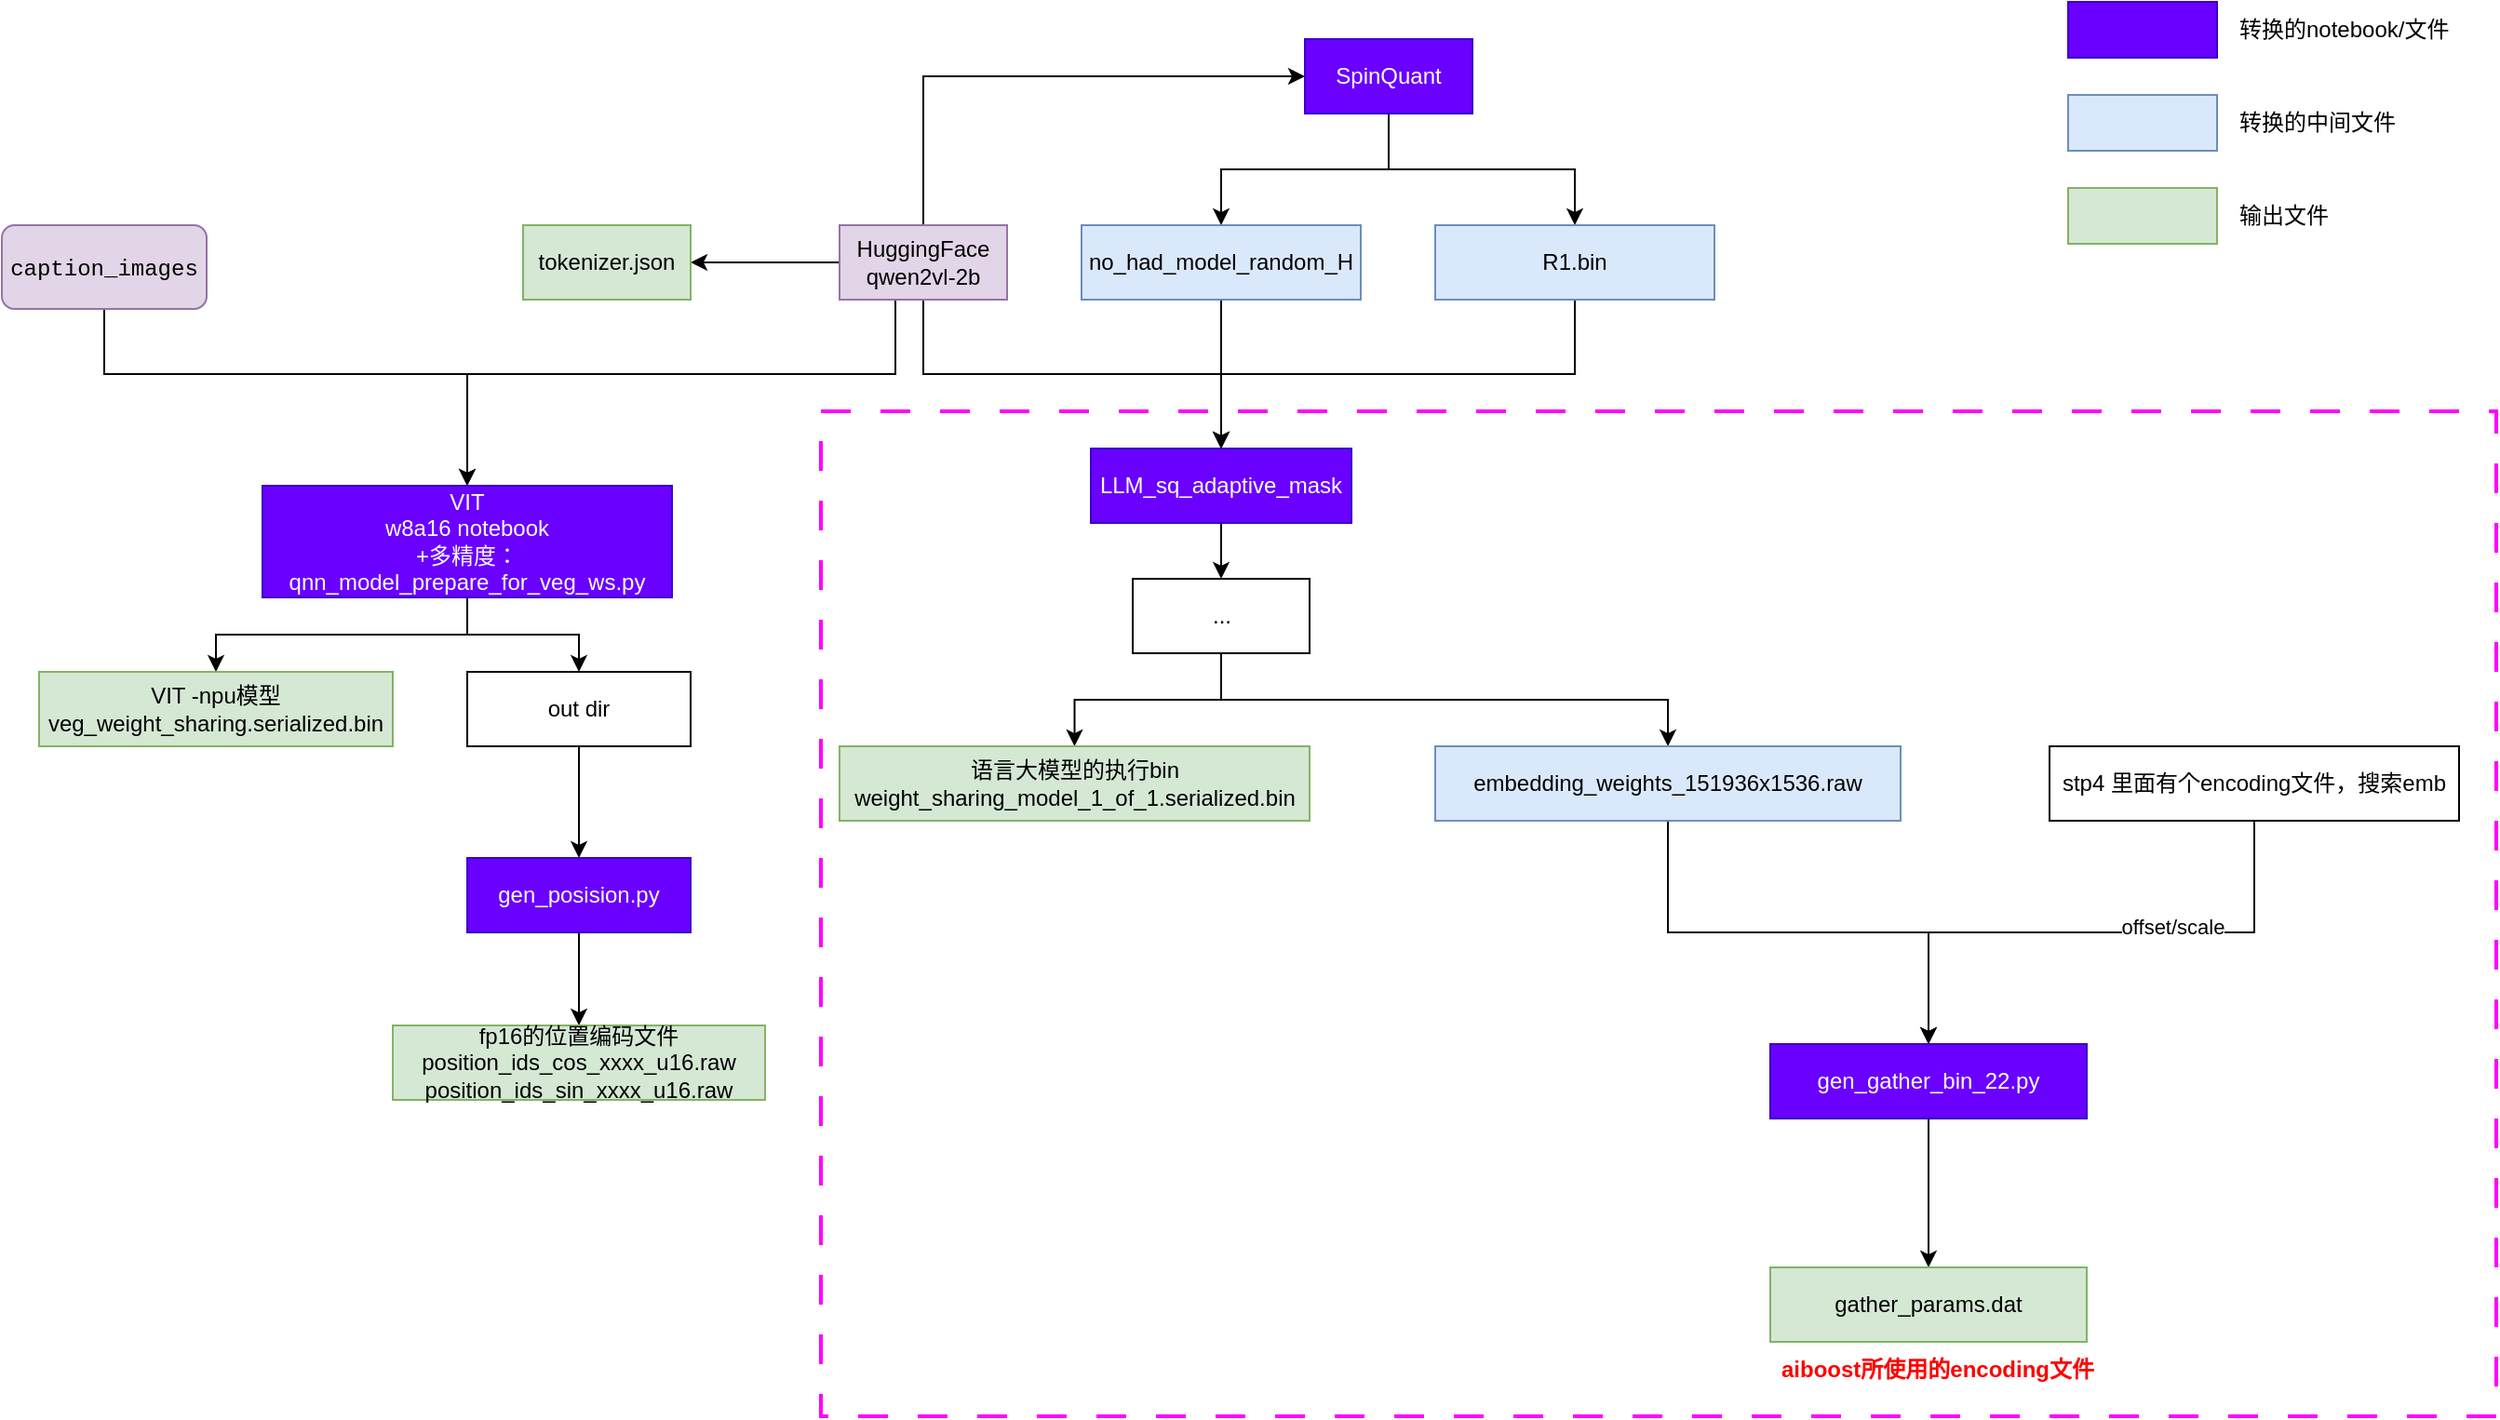 <mxfile version="27.1.5">
  <diagram name="第 1 页" id="00vnW5_zQpGbm6PfhXu3">
    <mxGraphModel dx="2253" dy="766" grid="1" gridSize="10" guides="1" tooltips="1" connect="1" arrows="1" fold="1" page="1" pageScale="1" pageWidth="827" pageHeight="1169" math="0" shadow="0">
      <root>
        <mxCell id="0" />
        <mxCell id="1" parent="0" />
        <mxCell id="m-GEBrxuat_vmsXUOrmJ-1" value="" style="rounded=0;whiteSpace=wrap;html=1;dashed=1;dashPattern=8 8;strokeWidth=2;fillColor=none;strokeColor=#FF00FF;" vertex="1" parent="1">
          <mxGeometry x="40" y="420" width="900" height="540" as="geometry" />
        </mxCell>
        <mxCell id="5IKl2JPv--NQccdHP97a-11" style="edgeStyle=orthogonalEdgeStyle;rounded=0;orthogonalLoop=1;jettySize=auto;html=1;exitX=0.5;exitY=0;exitDx=0;exitDy=0;entryX=0;entryY=0.5;entryDx=0;entryDy=0;" parent="1" source="5IKl2JPv--NQccdHP97a-1" target="5IKl2JPv--NQccdHP97a-2" edge="1">
          <mxGeometry relative="1" as="geometry" />
        </mxCell>
        <mxCell id="5IKl2JPv--NQccdHP97a-12" style="edgeStyle=orthogonalEdgeStyle;rounded=0;orthogonalLoop=1;jettySize=auto;html=1;exitX=0.5;exitY=1;exitDx=0;exitDy=0;entryX=0.5;entryY=0;entryDx=0;entryDy=0;" parent="1" source="5IKl2JPv--NQccdHP97a-1" target="5IKl2JPv--NQccdHP97a-10" edge="1">
          <mxGeometry relative="1" as="geometry" />
        </mxCell>
        <mxCell id="5IKl2JPv--NQccdHP97a-22" style="edgeStyle=orthogonalEdgeStyle;rounded=0;orthogonalLoop=1;jettySize=auto;html=1;exitX=0.5;exitY=1;exitDx=0;exitDy=0;entryX=0.5;entryY=0;entryDx=0;entryDy=0;" parent="1" source="5IKl2JPv--NQccdHP97a-1" target="5IKl2JPv--NQccdHP97a-21" edge="1">
          <mxGeometry relative="1" as="geometry">
            <Array as="points">
              <mxPoint x="80" y="360" />
              <mxPoint x="80" y="400" />
              <mxPoint x="-150" y="400" />
            </Array>
          </mxGeometry>
        </mxCell>
        <mxCell id="5IKl2JPv--NQccdHP97a-36" value="" style="edgeStyle=orthogonalEdgeStyle;rounded=0;orthogonalLoop=1;jettySize=auto;html=1;" parent="1" source="5IKl2JPv--NQccdHP97a-1" target="5IKl2JPv--NQccdHP97a-35" edge="1">
          <mxGeometry relative="1" as="geometry" />
        </mxCell>
        <mxCell id="5IKl2JPv--NQccdHP97a-1" value="HuggingFace qwen2vl-2b" style="rounded=0;whiteSpace=wrap;html=1;fillColor=#e1d5e7;strokeColor=#9673a6;" parent="1" vertex="1">
          <mxGeometry x="50" y="320" width="90" height="40" as="geometry" />
        </mxCell>
        <mxCell id="5IKl2JPv--NQccdHP97a-8" style="edgeStyle=orthogonalEdgeStyle;rounded=0;orthogonalLoop=1;jettySize=auto;html=1;exitX=0.5;exitY=1;exitDx=0;exitDy=0;entryX=0.5;entryY=0;entryDx=0;entryDy=0;" parent="1" source="5IKl2JPv--NQccdHP97a-2" target="5IKl2JPv--NQccdHP97a-6" edge="1">
          <mxGeometry relative="1" as="geometry" />
        </mxCell>
        <mxCell id="5IKl2JPv--NQccdHP97a-9" style="edgeStyle=orthogonalEdgeStyle;rounded=0;orthogonalLoop=1;jettySize=auto;html=1;exitX=0.5;exitY=1;exitDx=0;exitDy=0;entryX=0.5;entryY=0;entryDx=0;entryDy=0;" parent="1" source="5IKl2JPv--NQccdHP97a-2" target="5IKl2JPv--NQccdHP97a-4" edge="1">
          <mxGeometry relative="1" as="geometry" />
        </mxCell>
        <mxCell id="5IKl2JPv--NQccdHP97a-2" value="SpinQuant" style="rounded=0;whiteSpace=wrap;html=1;fillColor=#6a00ff;fontColor=#ffffff;strokeColor=#3700CC;" parent="1" vertex="1">
          <mxGeometry x="300" y="220" width="90" height="40" as="geometry" />
        </mxCell>
        <mxCell id="5IKl2JPv--NQccdHP97a-14" style="edgeStyle=orthogonalEdgeStyle;rounded=0;orthogonalLoop=1;jettySize=auto;html=1;exitX=0.5;exitY=1;exitDx=0;exitDy=0;entryX=0.5;entryY=0;entryDx=0;entryDy=0;" parent="1" source="5IKl2JPv--NQccdHP97a-4" target="5IKl2JPv--NQccdHP97a-10" edge="1">
          <mxGeometry relative="1" as="geometry">
            <mxPoint x="260" y="440" as="targetPoint" />
          </mxGeometry>
        </mxCell>
        <mxCell id="5IKl2JPv--NQccdHP97a-4" value="R1.bin" style="rounded=0;whiteSpace=wrap;html=1;fillColor=#dae8fc;strokeColor=#6c8ebf;" parent="1" vertex="1">
          <mxGeometry x="370" y="320" width="150" height="40" as="geometry" />
        </mxCell>
        <mxCell id="5IKl2JPv--NQccdHP97a-13" style="edgeStyle=orthogonalEdgeStyle;rounded=0;orthogonalLoop=1;jettySize=auto;html=1;exitX=0.5;exitY=1;exitDx=0;exitDy=0;entryX=0.5;entryY=0;entryDx=0;entryDy=0;" parent="1" source="5IKl2JPv--NQccdHP97a-6" target="5IKl2JPv--NQccdHP97a-10" edge="1">
          <mxGeometry relative="1" as="geometry">
            <mxPoint x="260" y="440" as="targetPoint" />
          </mxGeometry>
        </mxCell>
        <mxCell id="5IKl2JPv--NQccdHP97a-6" value="no_had_model_random_H" style="rounded=0;whiteSpace=wrap;html=1;fillColor=#dae8fc;strokeColor=#6c8ebf;" parent="1" vertex="1">
          <mxGeometry x="180" y="320" width="150" height="40" as="geometry" />
        </mxCell>
        <mxCell id="5IKl2JPv--NQccdHP97a-16" value="" style="edgeStyle=orthogonalEdgeStyle;rounded=0;orthogonalLoop=1;jettySize=auto;html=1;" parent="1" source="5IKl2JPv--NQccdHP97a-10" target="5IKl2JPv--NQccdHP97a-15" edge="1">
          <mxGeometry relative="1" as="geometry" />
        </mxCell>
        <mxCell id="5IKl2JPv--NQccdHP97a-10" value="LLM_sq_adaptive_mask" style="rounded=0;whiteSpace=wrap;html=1;fillColor=#6a00ff;fontColor=#ffffff;strokeColor=#3700CC;" parent="1" vertex="1">
          <mxGeometry x="185" y="440" width="140" height="40" as="geometry" />
        </mxCell>
        <mxCell id="5IKl2JPv--NQccdHP97a-18" value="" style="edgeStyle=orthogonalEdgeStyle;rounded=0;orthogonalLoop=1;jettySize=auto;html=1;" parent="1" source="5IKl2JPv--NQccdHP97a-15" target="5IKl2JPv--NQccdHP97a-17" edge="1">
          <mxGeometry relative="1" as="geometry" />
        </mxCell>
        <mxCell id="5IKl2JPv--NQccdHP97a-20" style="edgeStyle=orthogonalEdgeStyle;rounded=0;orthogonalLoop=1;jettySize=auto;html=1;exitX=0.5;exitY=1;exitDx=0;exitDy=0;entryX=0.5;entryY=0;entryDx=0;entryDy=0;" parent="1" source="5IKl2JPv--NQccdHP97a-15" target="5IKl2JPv--NQccdHP97a-19" edge="1">
          <mxGeometry relative="1" as="geometry" />
        </mxCell>
        <mxCell id="5IKl2JPv--NQccdHP97a-15" value="..." style="rounded=0;whiteSpace=wrap;html=1;" parent="1" vertex="1">
          <mxGeometry x="207.5" y="510" width="95" height="40" as="geometry" />
        </mxCell>
        <mxCell id="5IKl2JPv--NQccdHP97a-17" value="语言大模型的执行bin&lt;br&gt;weight_sharing_model_1_of_1.serialized.bin" style="rounded=0;whiteSpace=wrap;html=1;fillColor=#d5e8d4;strokeColor=#82b366;" parent="1" vertex="1">
          <mxGeometry x="50" y="600" width="252.5" height="40" as="geometry" />
        </mxCell>
        <mxCell id="CIBBwUVnDgYIZ5RibIoT-2" value="" style="edgeStyle=orthogonalEdgeStyle;rounded=0;orthogonalLoop=1;jettySize=auto;html=1;" parent="1" source="5IKl2JPv--NQccdHP97a-19" target="CIBBwUVnDgYIZ5RibIoT-1" edge="1">
          <mxGeometry relative="1" as="geometry" />
        </mxCell>
        <mxCell id="5IKl2JPv--NQccdHP97a-19" value="embedding_weights_151936x1536.raw" style="rounded=0;whiteSpace=wrap;html=1;fillColor=#dae8fc;strokeColor=#6c8ebf;" parent="1" vertex="1">
          <mxGeometry x="370" y="600" width="250" height="40" as="geometry" />
        </mxCell>
        <mxCell id="5IKl2JPv--NQccdHP97a-28" value="" style="edgeStyle=orthogonalEdgeStyle;rounded=0;orthogonalLoop=1;jettySize=auto;html=1;" parent="1" source="5IKl2JPv--NQccdHP97a-21" target="5IKl2JPv--NQccdHP97a-27" edge="1">
          <mxGeometry relative="1" as="geometry" />
        </mxCell>
        <mxCell id="5IKl2JPv--NQccdHP97a-30" value="" style="edgeStyle=orthogonalEdgeStyle;rounded=0;orthogonalLoop=1;jettySize=auto;html=1;" parent="1" source="5IKl2JPv--NQccdHP97a-21" target="5IKl2JPv--NQccdHP97a-29" edge="1">
          <mxGeometry relative="1" as="geometry" />
        </mxCell>
        <mxCell id="5IKl2JPv--NQccdHP97a-21" value="VIT&lt;br&gt;w8a16 notebook&lt;br&gt;+多精度：qnn_model_prepare_for_veg_ws.py" style="rounded=0;whiteSpace=wrap;html=1;fillColor=#6a00ff;fontColor=#ffffff;strokeColor=#3700CC;" parent="1" vertex="1">
          <mxGeometry x="-260" y="460" width="220" height="60" as="geometry" />
        </mxCell>
        <mxCell id="5IKl2JPv--NQccdHP97a-25" style="edgeStyle=orthogonalEdgeStyle;rounded=0;orthogonalLoop=1;jettySize=auto;html=1;exitX=0.5;exitY=1;exitDx=0;exitDy=0;entryX=0.5;entryY=0;entryDx=0;entryDy=0;" parent="1" source="5IKl2JPv--NQccdHP97a-24" target="5IKl2JPv--NQccdHP97a-21" edge="1">
          <mxGeometry relative="1" as="geometry">
            <Array as="points">
              <mxPoint x="-345" y="400" />
              <mxPoint x="-150" y="400" />
            </Array>
          </mxGeometry>
        </mxCell>
        <mxCell id="5IKl2JPv--NQccdHP97a-24" value="&lt;div style=&quot;font-family: Menlo, Monaco, &amp;quot;Courier New&amp;quot;, monospace; line-height: 18px; white-space: pre;&quot;&gt;&lt;font style=&quot;color: rgb(0, 0, 0);&quot;&gt;caption_images&lt;/font&gt;&lt;/div&gt;" style="rounded=1;whiteSpace=wrap;html=1;fillColor=#e1d5e7;strokeColor=#9673a6;" parent="1" vertex="1">
          <mxGeometry x="-400" y="320" width="110" height="45" as="geometry" />
        </mxCell>
        <mxCell id="5IKl2JPv--NQccdHP97a-27" value="VIT -npu模型&lt;br&gt;veg_weight_sharing.serialized.bin" style="rounded=0;whiteSpace=wrap;html=1;fillColor=#d5e8d4;strokeColor=#82b366;" parent="1" vertex="1">
          <mxGeometry x="-380" y="560" width="190" height="40" as="geometry" />
        </mxCell>
        <mxCell id="5IKl2JPv--NQccdHP97a-32" value="" style="edgeStyle=orthogonalEdgeStyle;rounded=0;orthogonalLoop=1;jettySize=auto;html=1;" parent="1" source="5IKl2JPv--NQccdHP97a-29" target="5IKl2JPv--NQccdHP97a-31" edge="1">
          <mxGeometry relative="1" as="geometry" />
        </mxCell>
        <mxCell id="5IKl2JPv--NQccdHP97a-29" value="out dir" style="rounded=0;whiteSpace=wrap;html=1;" parent="1" vertex="1">
          <mxGeometry x="-150" y="560" width="120" height="40" as="geometry" />
        </mxCell>
        <mxCell id="5IKl2JPv--NQccdHP97a-34" value="" style="edgeStyle=orthogonalEdgeStyle;rounded=0;orthogonalLoop=1;jettySize=auto;html=1;" parent="1" source="5IKl2JPv--NQccdHP97a-31" target="5IKl2JPv--NQccdHP97a-33" edge="1">
          <mxGeometry relative="1" as="geometry" />
        </mxCell>
        <mxCell id="5IKl2JPv--NQccdHP97a-31" value="gen_posision.py" style="rounded=0;whiteSpace=wrap;html=1;fillColor=#6a00ff;fontColor=#ffffff;strokeColor=#3700CC;" parent="1" vertex="1">
          <mxGeometry x="-150" y="660" width="120" height="40" as="geometry" />
        </mxCell>
        <mxCell id="5IKl2JPv--NQccdHP97a-33" value="fp16的位置编码文件&lt;br&gt;position_ids_cos_xxxx_u16.raw&lt;br&gt;&lt;div&gt;position_ids_sin_xxxx_u16.raw&lt;br&gt;&lt;/div&gt;" style="rounded=0;whiteSpace=wrap;html=1;fillColor=#d5e8d4;strokeColor=#82b366;" parent="1" vertex="1">
          <mxGeometry x="-190" y="750" width="200" height="40" as="geometry" />
        </mxCell>
        <mxCell id="5IKl2JPv--NQccdHP97a-35" value="tokenizer.json" style="rounded=0;whiteSpace=wrap;html=1;fillColor=#d5e8d4;strokeColor=#82b366;" parent="1" vertex="1">
          <mxGeometry x="-120" y="320" width="90" height="40" as="geometry" />
        </mxCell>
        <mxCell id="CIBBwUVnDgYIZ5RibIoT-7" value="" style="edgeStyle=orthogonalEdgeStyle;rounded=0;orthogonalLoop=1;jettySize=auto;html=1;" parent="1" source="CIBBwUVnDgYIZ5RibIoT-1" target="CIBBwUVnDgYIZ5RibIoT-6" edge="1">
          <mxGeometry relative="1" as="geometry" />
        </mxCell>
        <mxCell id="CIBBwUVnDgYIZ5RibIoT-1" value="gen_gather_bin_22.py" style="rounded=0;whiteSpace=wrap;html=1;fillColor=#6a00ff;fontColor=#ffffff;strokeColor=#3700CC;" parent="1" vertex="1">
          <mxGeometry x="550" y="760" width="170" height="40" as="geometry" />
        </mxCell>
        <mxCell id="CIBBwUVnDgYIZ5RibIoT-4" style="edgeStyle=orthogonalEdgeStyle;rounded=0;orthogonalLoop=1;jettySize=auto;html=1;entryX=0.5;entryY=0;entryDx=0;entryDy=0;" parent="1" source="CIBBwUVnDgYIZ5RibIoT-3" target="CIBBwUVnDgYIZ5RibIoT-1" edge="1">
          <mxGeometry relative="1" as="geometry" />
        </mxCell>
        <mxCell id="CIBBwUVnDgYIZ5RibIoT-5" value="offset/scale" style="edgeLabel;html=1;align=center;verticalAlign=middle;resizable=0;points=[];" parent="CIBBwUVnDgYIZ5RibIoT-4" vertex="1" connectable="0">
          <mxGeometry x="-0.295" y="-3" relative="1" as="geometry">
            <mxPoint as="offset" />
          </mxGeometry>
        </mxCell>
        <mxCell id="CIBBwUVnDgYIZ5RibIoT-3" value="stp4 里面有个encoding文件，搜索emb" style="rounded=0;whiteSpace=wrap;html=1;" parent="1" vertex="1">
          <mxGeometry x="700" y="600" width="220" height="40" as="geometry" />
        </mxCell>
        <mxCell id="CIBBwUVnDgYIZ5RibIoT-6" value="gather_params.dat" style="rounded=0;whiteSpace=wrap;html=1;fillColor=#d5e8d4;strokeColor=#82b366;" parent="1" vertex="1">
          <mxGeometry x="550" y="880" width="170" height="40" as="geometry" />
        </mxCell>
        <mxCell id="CIBBwUVnDgYIZ5RibIoT-14" value="" style="group" parent="1" vertex="1" connectable="0">
          <mxGeometry x="710" y="200" width="230" height="130" as="geometry" />
        </mxCell>
        <mxCell id="CIBBwUVnDgYIZ5RibIoT-8" value="" style="rounded=0;whiteSpace=wrap;html=1;fillColor=#6a00ff;fontColor=#ffffff;strokeColor=#3700CC;" parent="CIBBwUVnDgYIZ5RibIoT-14" vertex="1">
          <mxGeometry width="80" height="30" as="geometry" />
        </mxCell>
        <mxCell id="CIBBwUVnDgYIZ5RibIoT-9" value="" style="rounded=0;whiteSpace=wrap;html=1;fillColor=#dae8fc;strokeColor=#6c8ebf;" parent="CIBBwUVnDgYIZ5RibIoT-14" vertex="1">
          <mxGeometry y="50" width="80" height="30" as="geometry" />
        </mxCell>
        <mxCell id="CIBBwUVnDgYIZ5RibIoT-10" value="转换的notebook/文件" style="text;strokeColor=none;align=left;fillColor=none;html=1;verticalAlign=middle;whiteSpace=wrap;rounded=0;" parent="CIBBwUVnDgYIZ5RibIoT-14" vertex="1">
          <mxGeometry x="90" width="140" height="30" as="geometry" />
        </mxCell>
        <mxCell id="CIBBwUVnDgYIZ5RibIoT-11" value="转换的中间文件" style="text;strokeColor=none;align=left;fillColor=none;html=1;verticalAlign=middle;whiteSpace=wrap;rounded=0;" parent="CIBBwUVnDgYIZ5RibIoT-14" vertex="1">
          <mxGeometry x="90" y="50" width="140" height="30" as="geometry" />
        </mxCell>
        <mxCell id="CIBBwUVnDgYIZ5RibIoT-12" value="" style="rounded=0;whiteSpace=wrap;html=1;fillColor=#d5e8d4;strokeColor=#82b366;" parent="CIBBwUVnDgYIZ5RibIoT-14" vertex="1">
          <mxGeometry y="100" width="80" height="30" as="geometry" />
        </mxCell>
        <mxCell id="CIBBwUVnDgYIZ5RibIoT-13" value="输出文件" style="text;strokeColor=none;align=left;fillColor=none;html=1;verticalAlign=middle;whiteSpace=wrap;rounded=0;" parent="CIBBwUVnDgYIZ5RibIoT-14" vertex="1">
          <mxGeometry x="90" y="100" width="140" height="30" as="geometry" />
        </mxCell>
        <mxCell id="AaTzFZ3mEv86l7qf1KZA-1" value="aiboost所使用的encoding文件" style="text;strokeColor=none;align=center;fillColor=none;html=1;verticalAlign=middle;whiteSpace=wrap;rounded=0;fontStyle=1;fontColor=#FF0000;" parent="1" vertex="1">
          <mxGeometry x="550" y="920" width="180" height="30" as="geometry" />
        </mxCell>
      </root>
    </mxGraphModel>
  </diagram>
</mxfile>
